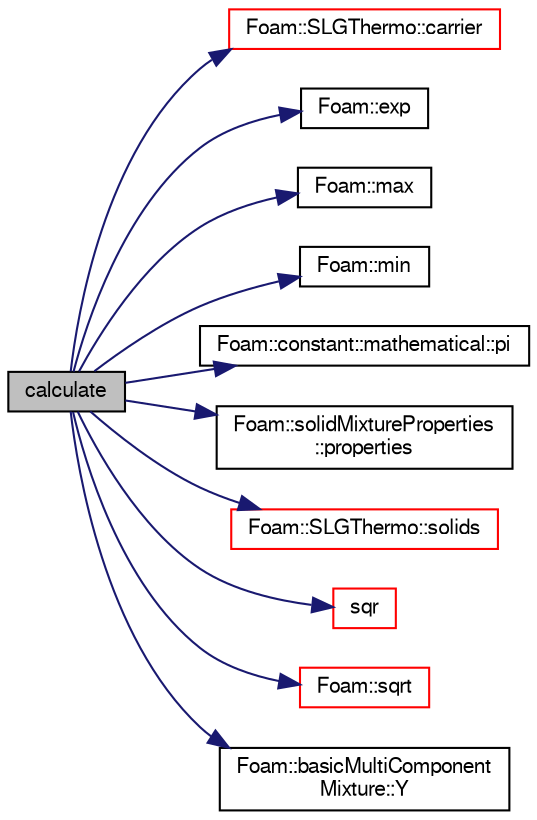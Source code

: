 digraph "calculate"
{
  bgcolor="transparent";
  edge [fontname="FreeSans",fontsize="10",labelfontname="FreeSans",labelfontsize="10"];
  node [fontname="FreeSans",fontsize="10",shape=record];
  rankdir="LR";
  Node191 [label="calculate",height=0.2,width=0.4,color="black", fillcolor="grey75", style="filled", fontcolor="black"];
  Node191 -> Node192 [color="midnightblue",fontsize="10",style="solid",fontname="FreeSans"];
  Node192 [label="Foam::SLGThermo::carrier",height=0.2,width=0.4,color="red",URL="$a30182.html#a2260ad95f8a442cc428618661191f3e9",tooltip="Return reference to the gaseous components. "];
  Node191 -> Node236 [color="midnightblue",fontsize="10",style="solid",fontname="FreeSans"];
  Node236 [label="Foam::exp",height=0.2,width=0.4,color="black",URL="$a21124.html#a12bca6c677fcf0977532179c3cb9bb89"];
  Node191 -> Node237 [color="midnightblue",fontsize="10",style="solid",fontname="FreeSans"];
  Node237 [label="Foam::max",height=0.2,width=0.4,color="black",URL="$a21124.html#ac993e906cf2774ae77e666bc24e81733"];
  Node191 -> Node238 [color="midnightblue",fontsize="10",style="solid",fontname="FreeSans"];
  Node238 [label="Foam::min",height=0.2,width=0.4,color="black",URL="$a21124.html#a253e112ad2d56d96230ff39ea7f442dc"];
  Node191 -> Node239 [color="midnightblue",fontsize="10",style="solid",fontname="FreeSans"];
  Node239 [label="Foam::constant::mathematical::pi",height=0.2,width=0.4,color="black",URL="$a21162.html#a731b8788a4c01586c35266c7ca4fed04"];
  Node191 -> Node240 [color="midnightblue",fontsize="10",style="solid",fontname="FreeSans"];
  Node240 [label="Foam::solidMixtureProperties\l::properties",height=0.2,width=0.4,color="black",URL="$a29970.html#a68a19e37f2239db75a5685d5c1993dcb",tooltip="Return the solidProperties properties. "];
  Node191 -> Node241 [color="midnightblue",fontsize="10",style="solid",fontname="FreeSans"];
  Node241 [label="Foam::SLGThermo::solids",height=0.2,width=0.4,color="red",URL="$a30182.html#acdd1697a0de186428b8da9ce8b75ef19",tooltip="Return reference to the global (additional) solids. "];
  Node191 -> Node276 [color="midnightblue",fontsize="10",style="solid",fontname="FreeSans"];
  Node276 [label="sqr",height=0.2,width=0.4,color="red",URL="$a12539.html#a557bbac590ed5ce51116be69fe4faa96"];
  Node191 -> Node278 [color="midnightblue",fontsize="10",style="solid",fontname="FreeSans"];
  Node278 [label="Foam::sqrt",height=0.2,width=0.4,color="red",URL="$a21124.html#a8616bd62eebf2342a80222fecb1bda71"];
  Node191 -> Node268 [color="midnightblue",fontsize="10",style="solid",fontname="FreeSans"];
  Node268 [label="Foam::basicMultiComponent\lMixture::Y",height=0.2,width=0.4,color="black",URL="$a30130.html#a98fc615b86ae04a5a00a36c8fb619a16",tooltip="Return the mass-fraction fields. "];
}
